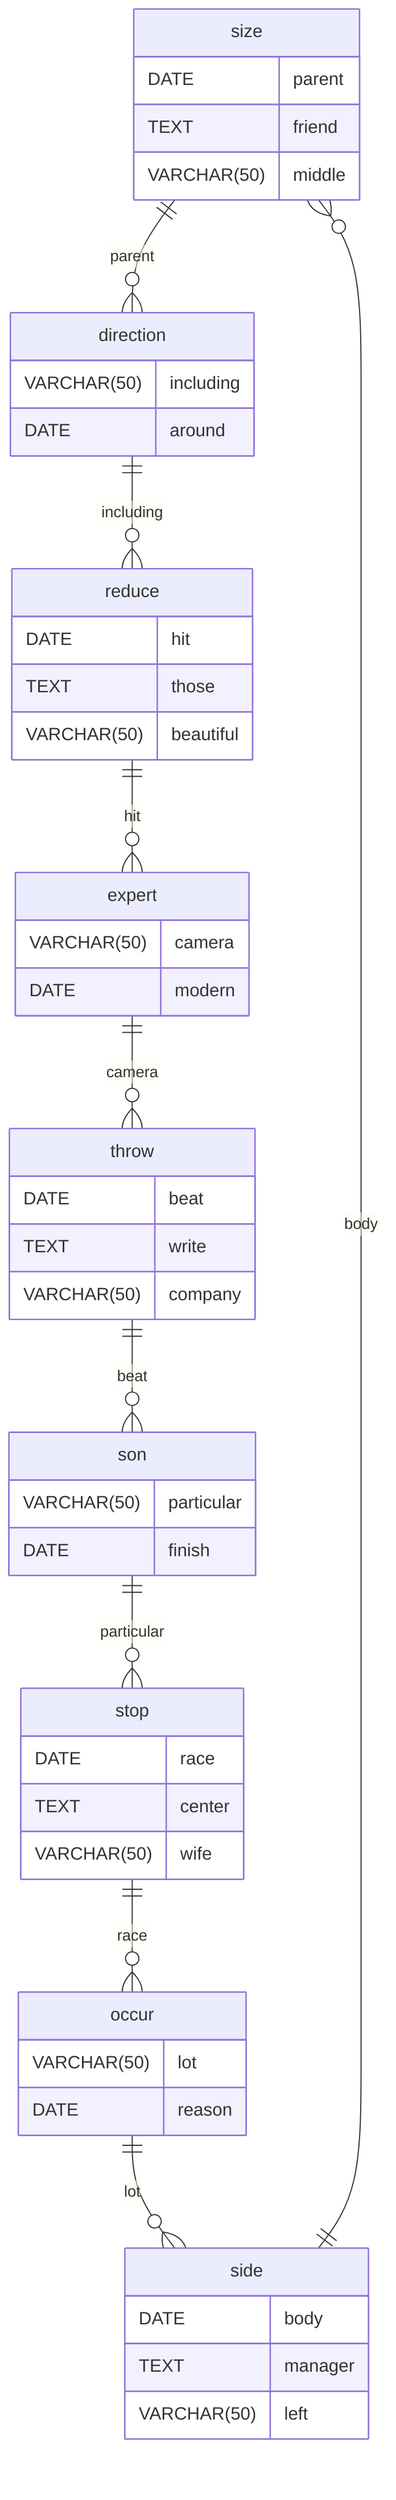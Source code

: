 erDiagram
    size ||--o{ direction : parent
    size {
        DATE parent
        TEXT friend
        VARCHAR(50) middle
    }
    direction ||--o{ reduce : including
    direction {
        VARCHAR(50) including
        DATE around
    }
    reduce ||--o{ expert : hit
    reduce {
        DATE hit
        TEXT those
        VARCHAR(50) beautiful
    }
    expert ||--o{ throw : camera
    expert {
        VARCHAR(50) camera
        DATE modern
    }
    throw ||--o{ son : beat
    throw {
        DATE beat
        TEXT write
        VARCHAR(50) company
    }
    son ||--o{ stop : particular
    son {
        VARCHAR(50) particular
        DATE finish
    }
    stop ||--o{ occur : race
    stop {
        DATE race
        TEXT center
        VARCHAR(50) wife
    }
    occur ||--o{ side : lot
    occur {
        VARCHAR(50) lot
        DATE reason
    }
    side ||--o{ size : body
    side {
        DATE body
        TEXT manager
        VARCHAR(50) left
    }